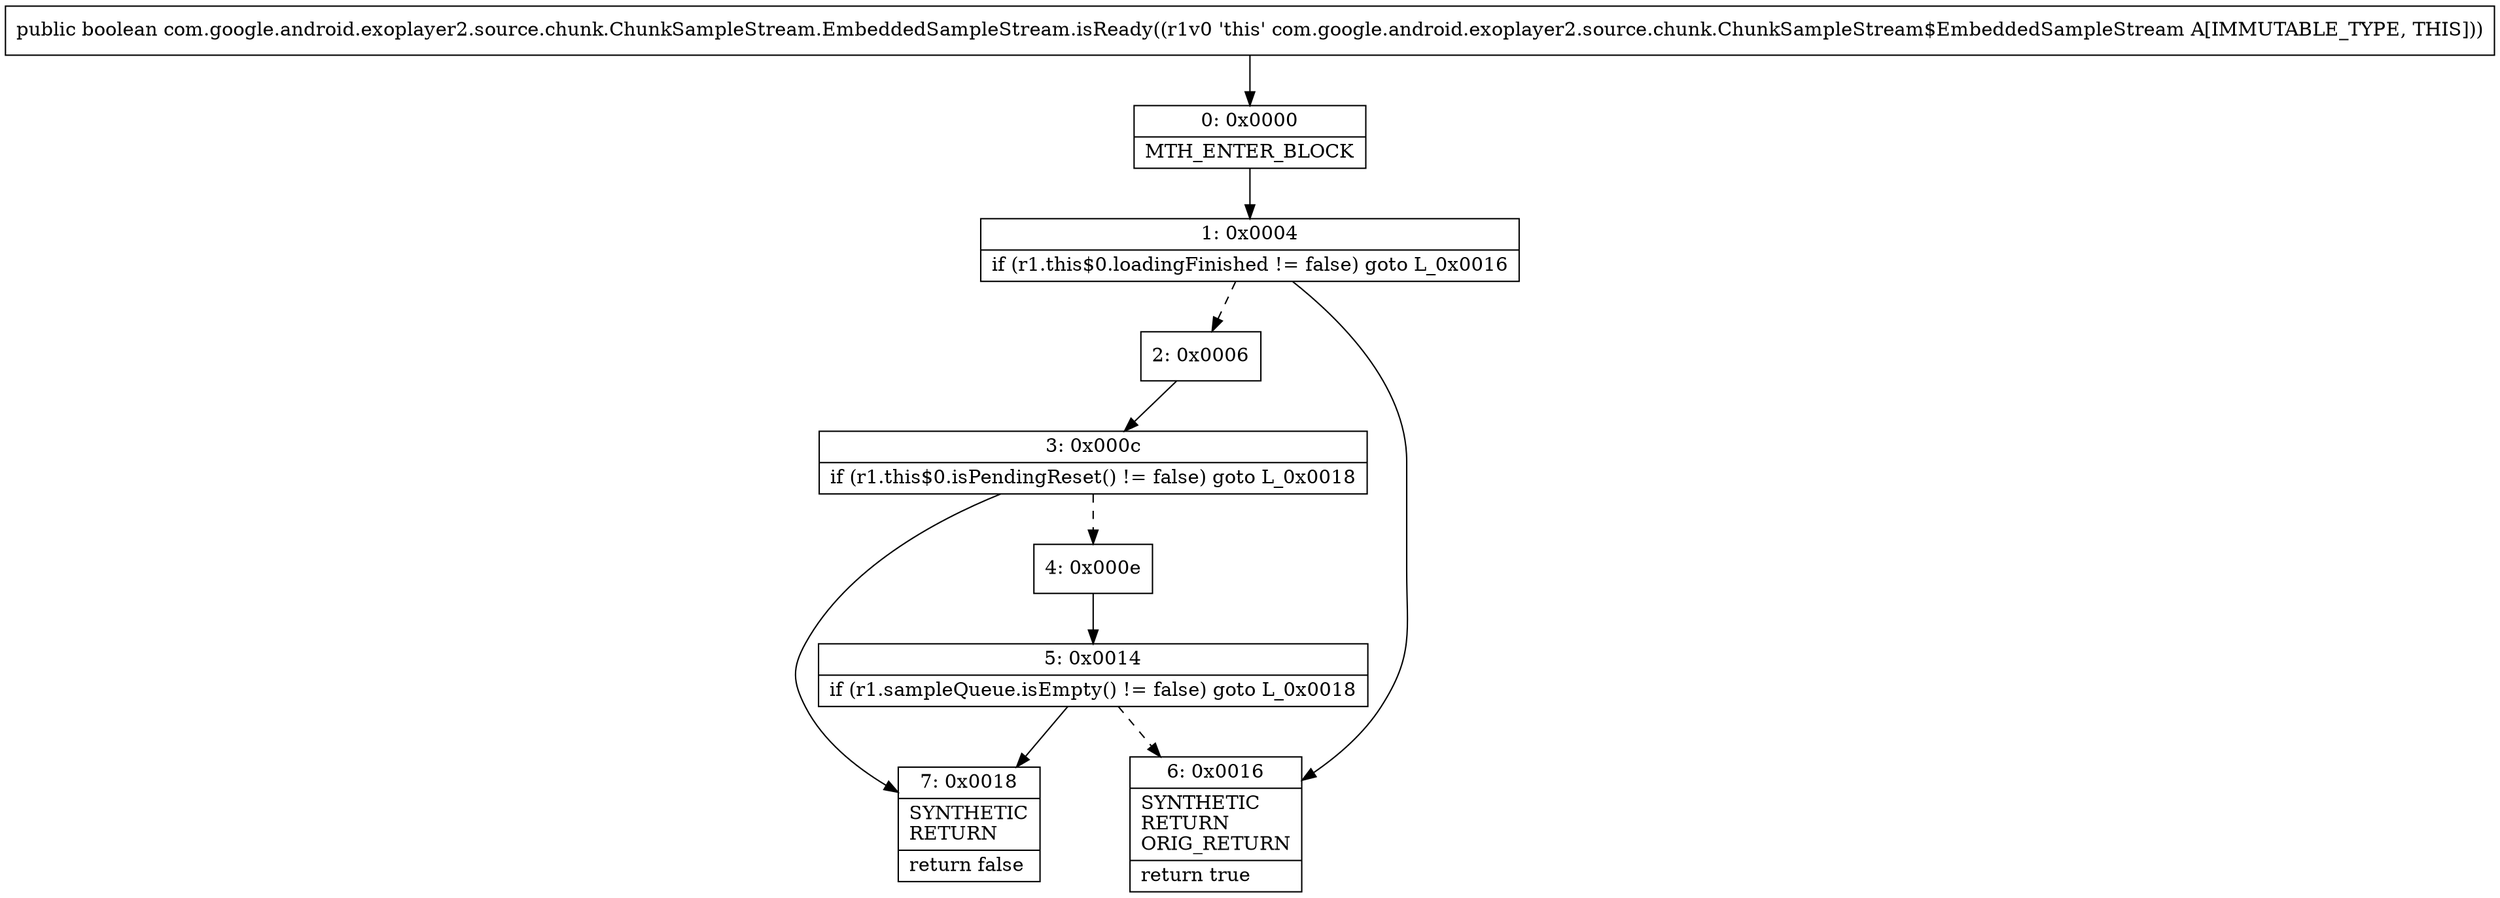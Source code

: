 digraph "CFG forcom.google.android.exoplayer2.source.chunk.ChunkSampleStream.EmbeddedSampleStream.isReady()Z" {
Node_0 [shape=record,label="{0\:\ 0x0000|MTH_ENTER_BLOCK\l}"];
Node_1 [shape=record,label="{1\:\ 0x0004|if (r1.this$0.loadingFinished != false) goto L_0x0016\l}"];
Node_2 [shape=record,label="{2\:\ 0x0006}"];
Node_3 [shape=record,label="{3\:\ 0x000c|if (r1.this$0.isPendingReset() != false) goto L_0x0018\l}"];
Node_4 [shape=record,label="{4\:\ 0x000e}"];
Node_5 [shape=record,label="{5\:\ 0x0014|if (r1.sampleQueue.isEmpty() != false) goto L_0x0018\l}"];
Node_6 [shape=record,label="{6\:\ 0x0016|SYNTHETIC\lRETURN\lORIG_RETURN\l|return true\l}"];
Node_7 [shape=record,label="{7\:\ 0x0018|SYNTHETIC\lRETURN\l|return false\l}"];
MethodNode[shape=record,label="{public boolean com.google.android.exoplayer2.source.chunk.ChunkSampleStream.EmbeddedSampleStream.isReady((r1v0 'this' com.google.android.exoplayer2.source.chunk.ChunkSampleStream$EmbeddedSampleStream A[IMMUTABLE_TYPE, THIS])) }"];
MethodNode -> Node_0;
Node_0 -> Node_1;
Node_1 -> Node_2[style=dashed];
Node_1 -> Node_6;
Node_2 -> Node_3;
Node_3 -> Node_4[style=dashed];
Node_3 -> Node_7;
Node_4 -> Node_5;
Node_5 -> Node_6[style=dashed];
Node_5 -> Node_7;
}


